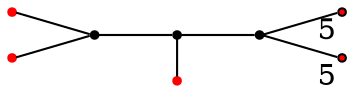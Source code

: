 graph diagram {
node [shape=point,color=black];
rankdir = LR;
subgraph subdiagram {
2 -- 1 -- 3;
}
{7,8} -- 2;
{rank=same;1 -- 4};
3 -- {6,5}
4 [color=red];
5 [fillcolor=red,xlabel=5];
6 [fillcolor=red,xlabel=5];
7 [color=red];
8 [color=red];
}

